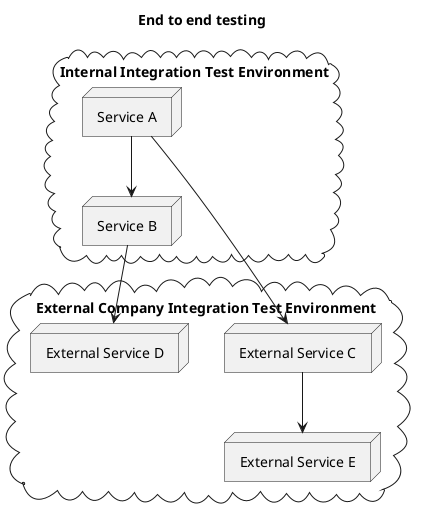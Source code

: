 @startuml

skinparam monochrome true
skinparam style strictuml

title End to end testing

cloud "Internal Integration Test Environment" {
  node "Service A" as A
  node "Service B" as B
}

cloud "External Company Integration Test Environment" {
  node "External Service C" as C
  node "External Service D" as D
  node "External Service E" as E
}

A --> B
A --> C

B --> D
C --> E

newpage

skinparam monochrome true
skinparam style strictuml

title Ensuring the API simulations meet the specification

node "API Simulation of B" as B
node "API Simulation of\n External Service C" as C

frame "Contract Tests for B" as TB
frame "Contract Tests for C" as TC

TB --> B: ensures contract
TC --> C: ensures contract

newpage

skinparam monochrome true
skinparam style strictuml

title Ensuring the API implementation meet the specification

node "Service B" as B
node "External Service C" as C

frame "Contract Tests for B" as TB
frame "Contract Tests for C" as TC

TB --> B: ensures contract
TC --> C: ensures contract

newpage

skinparam monochrome true
skinparam style strictuml

title Testing using simulations

node "Service A" as A
node "API Simulation of B" as B
node "API Simulation of\n External Service C" as C

frame "Test Suite" as TA

A --> B
A --> C

TA --> A: test
TA --> B: priming
TA --> C: priming

@enduml

